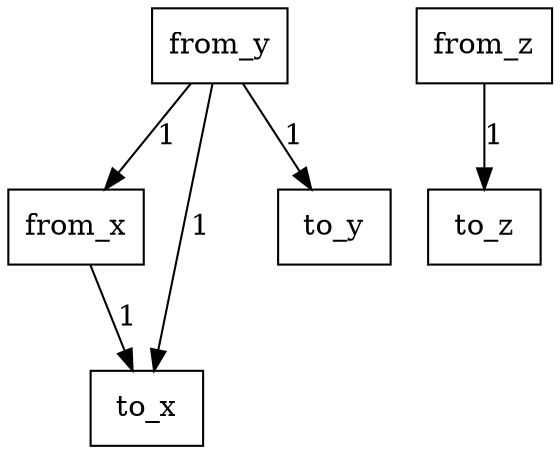 digraph {
    graph [rankdir=TB
          ,bgcolor=transparent];
    node [shape=box
         ,fillcolor=white
         ,style=filled];
    0 [label=<from_x>];
    1 [label=<from_y>];
    2 [label=<from_z>];
    3 [label=<to_x>];
    4 [label=<to_y>];
    5 [label=<to_z>];
    0 -> 3 [label=1];
    1 -> 0 [label=1];
    1 -> 3 [label=1];
    1 -> 4 [label=1];
    2 -> 5 [label=1];
}